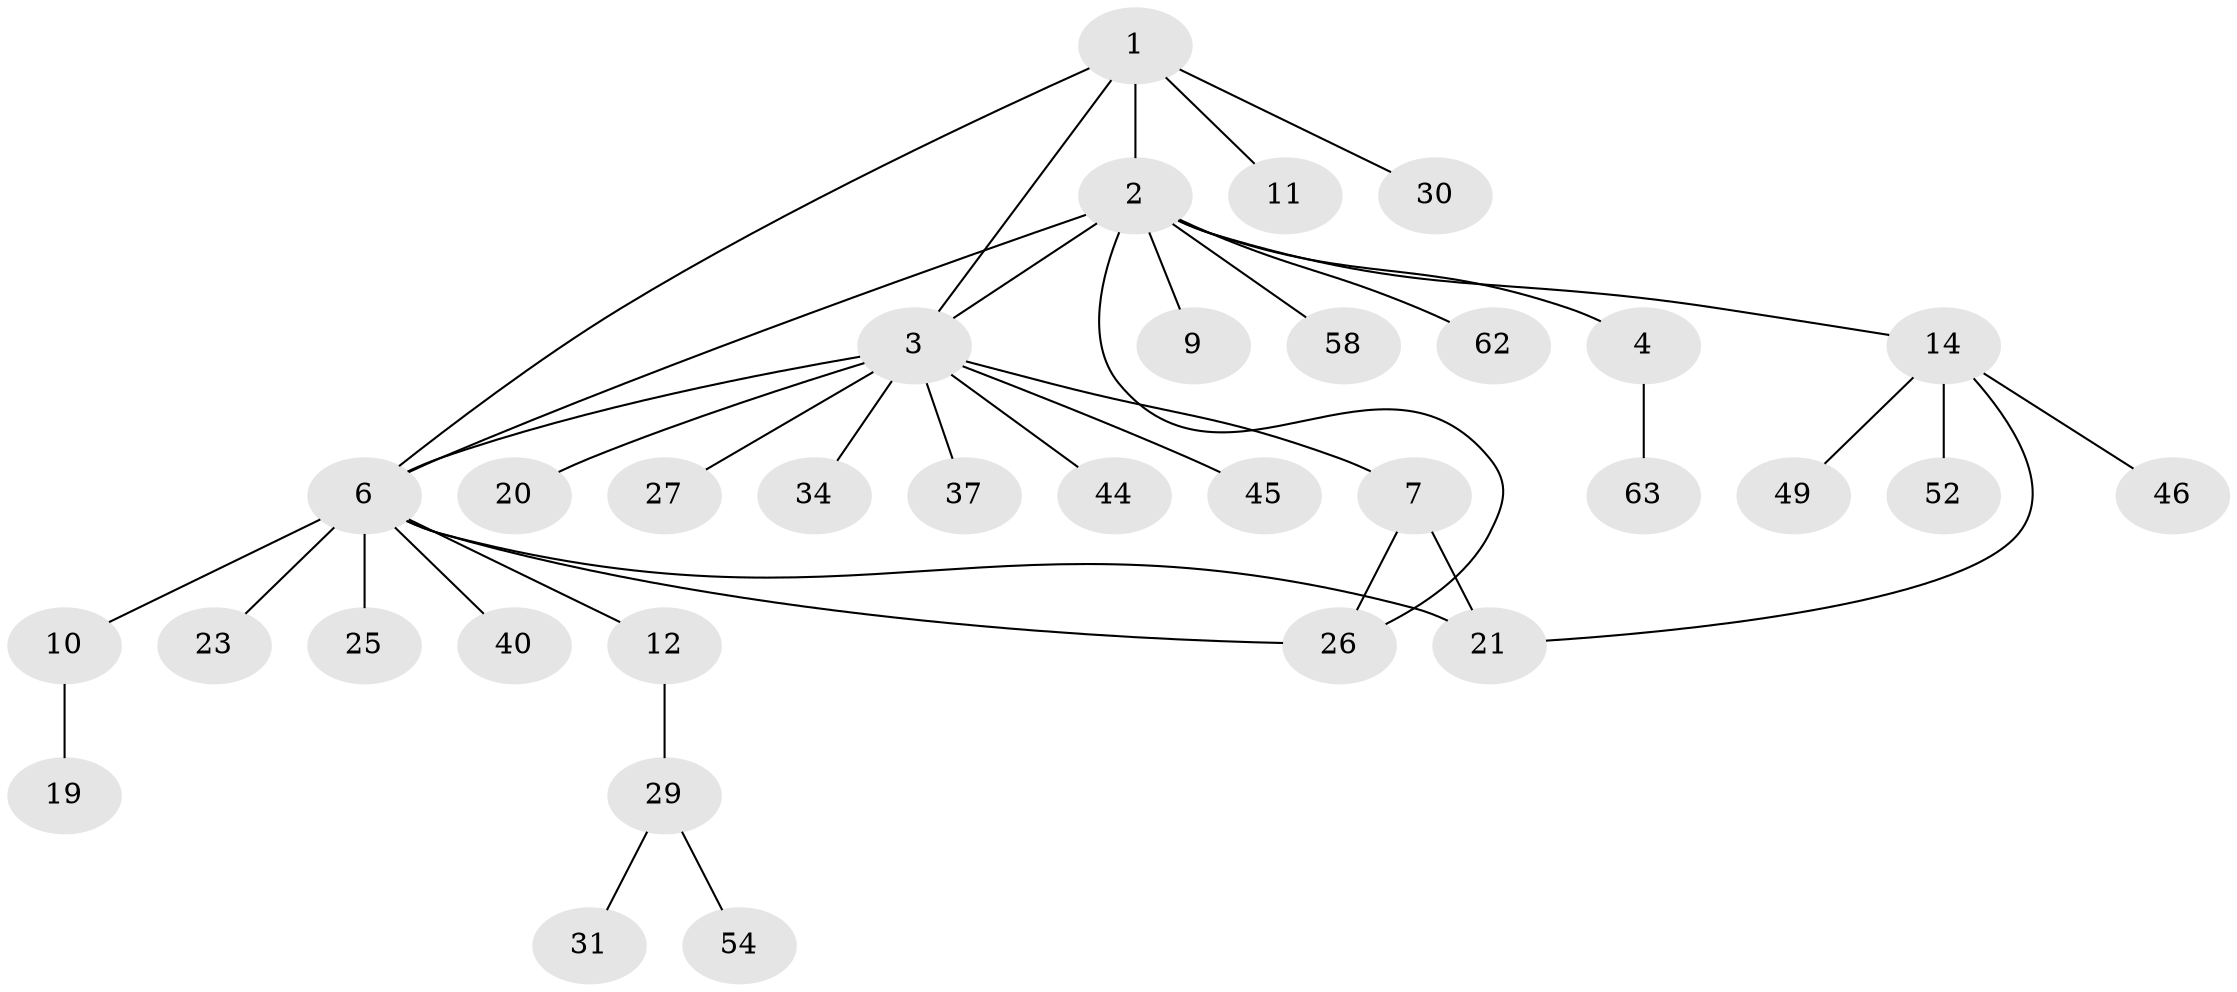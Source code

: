 // original degree distribution, {6: 0.014925373134328358, 13: 0.014925373134328358, 9: 0.014925373134328358, 3: 0.1044776119402985, 5: 0.029850746268656716, 14: 0.014925373134328358, 7: 0.014925373134328358, 1: 0.5074626865671642, 2: 0.2537313432835821, 4: 0.029850746268656716}
// Generated by graph-tools (version 1.1) at 2025/14/03/09/25 04:14:44]
// undirected, 33 vertices, 39 edges
graph export_dot {
graph [start="1"]
  node [color=gray90,style=filled];
  1 [super="+38+28"];
  2 [super="+18+17+41+22"];
  3 [super="+5"];
  4;
  6 [super="+15+39+32+8+13+33+57"];
  7;
  9;
  10;
  11;
  12;
  14 [super="+42"];
  19;
  20;
  21 [super="+24"];
  23;
  25;
  26 [super="+35"];
  27;
  29;
  30;
  31;
  34;
  37;
  40;
  44;
  45;
  46;
  49;
  52 [super="+55"];
  54;
  58;
  62;
  63;
  1 -- 2;
  1 -- 3;
  1 -- 11;
  1 -- 30;
  1 -- 6;
  2 -- 4 [weight=2];
  2 -- 6 [weight=2];
  2 -- 9;
  2 -- 14;
  2 -- 58;
  2 -- 62;
  2 -- 3;
  2 -- 26;
  3 -- 6 [weight=3];
  3 -- 27;
  3 -- 34;
  3 -- 37;
  3 -- 44;
  3 -- 45;
  3 -- 20;
  3 -- 7;
  4 -- 63;
  6 -- 12;
  6 -- 26;
  6 -- 40;
  6 -- 25;
  6 -- 21;
  6 -- 23;
  6 -- 10;
  7 -- 21;
  7 -- 26;
  10 -- 19;
  12 -- 29;
  14 -- 49;
  14 -- 52;
  14 -- 46;
  14 -- 21;
  29 -- 31;
  29 -- 54;
}
